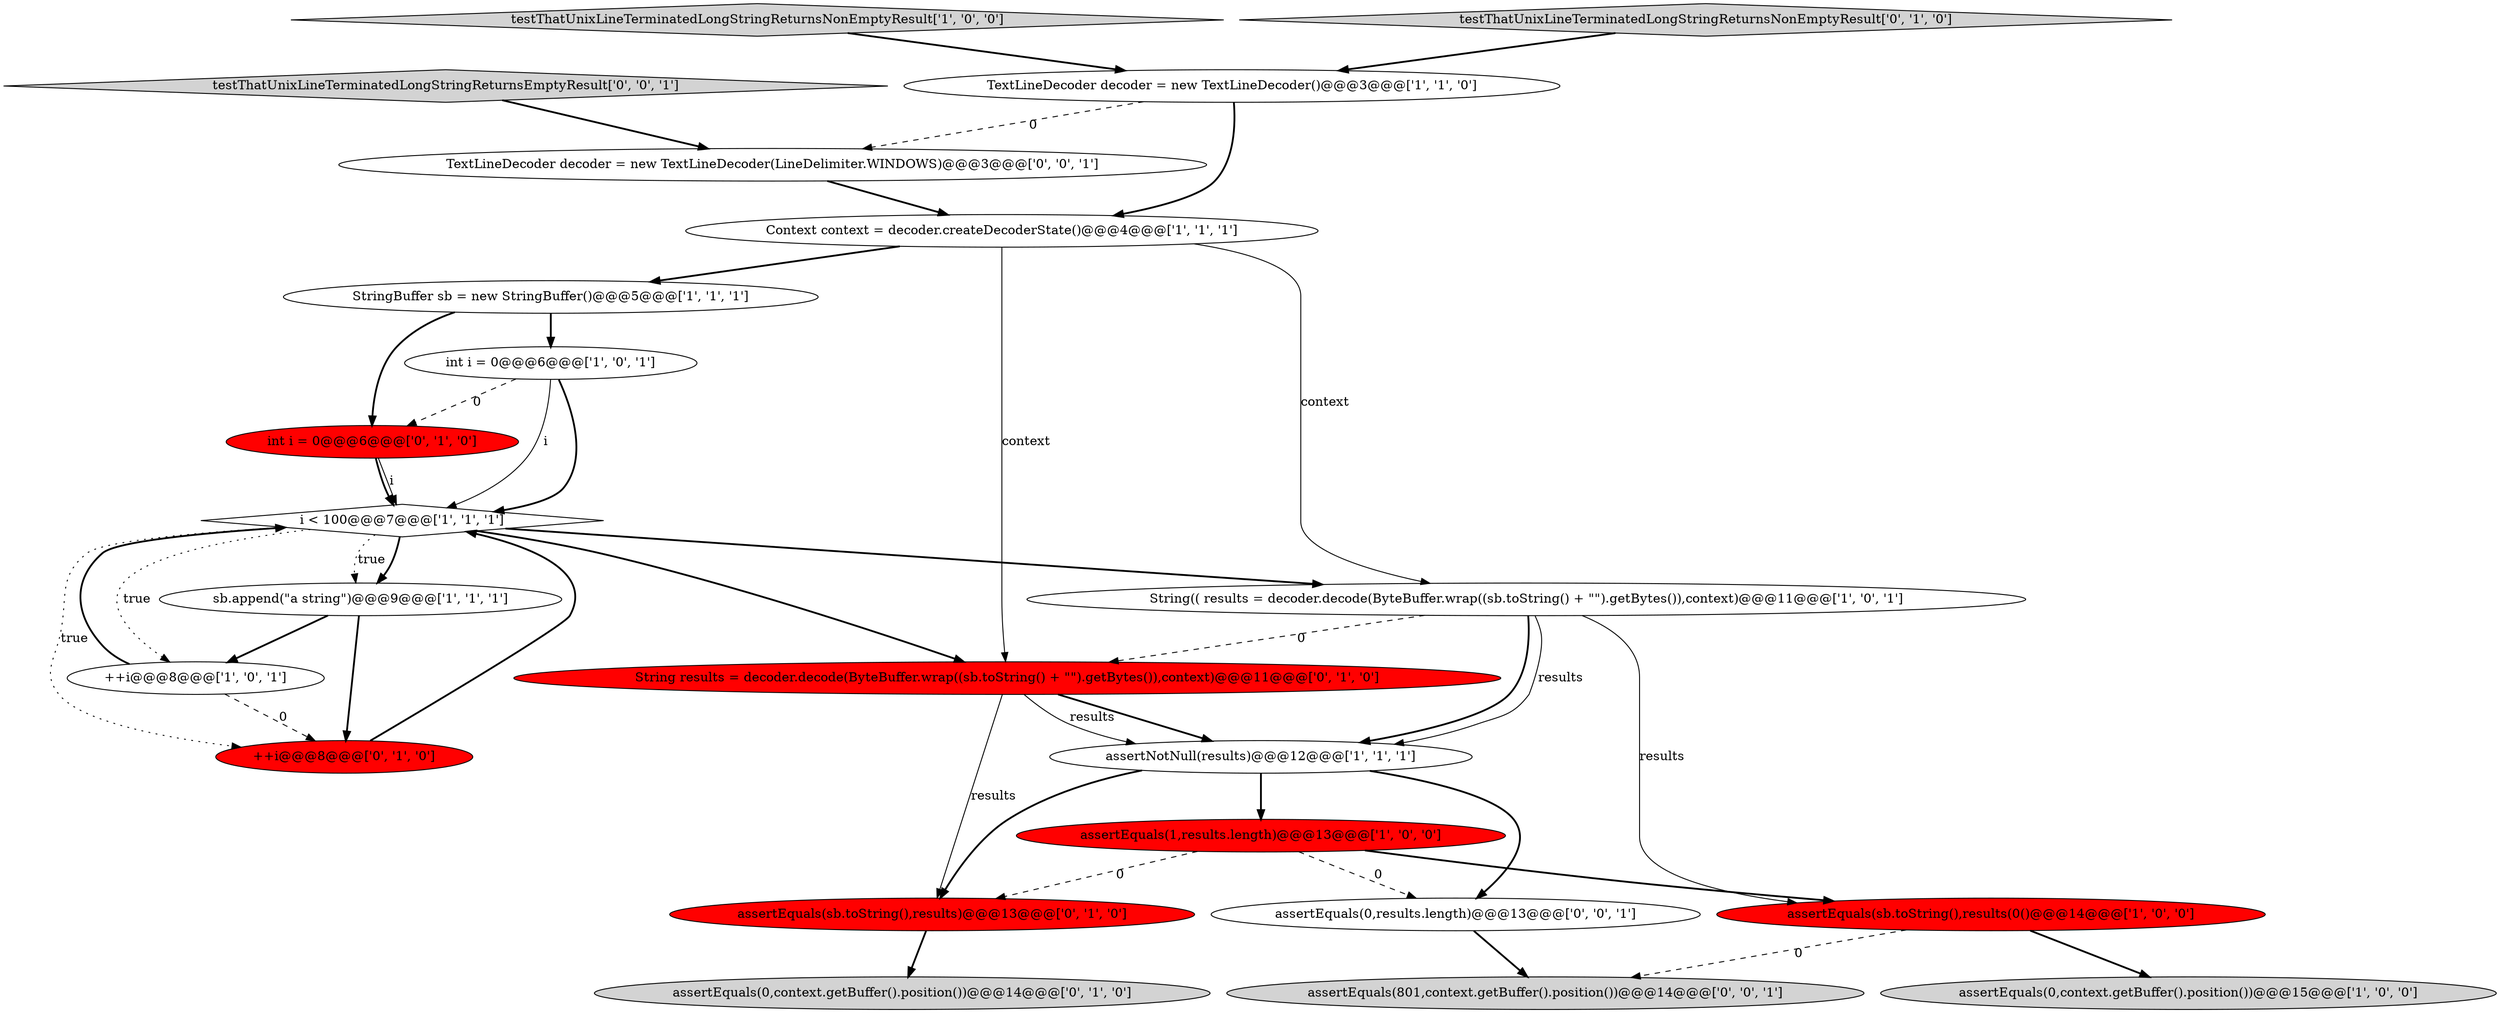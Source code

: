 digraph {
3 [style = filled, label = "int i = 0@@@6@@@['1', '0', '1']", fillcolor = white, shape = ellipse image = "AAA0AAABBB1BBB"];
9 [style = filled, label = "TextLineDecoder decoder = new TextLineDecoder()@@@3@@@['1', '1', '0']", fillcolor = white, shape = ellipse image = "AAA0AAABBB1BBB"];
12 [style = filled, label = "testThatUnixLineTerminatedLongStringReturnsNonEmptyResult['1', '0', '0']", fillcolor = lightgray, shape = diamond image = "AAA0AAABBB1BBB"];
17 [style = filled, label = "assertEquals(0,context.getBuffer().position())@@@14@@@['0', '1', '0']", fillcolor = lightgray, shape = ellipse image = "AAA0AAABBB2BBB"];
6 [style = filled, label = "i < 100@@@7@@@['1', '1', '1']", fillcolor = white, shape = diamond image = "AAA0AAABBB1BBB"];
7 [style = filled, label = "++i@@@8@@@['1', '0', '1']", fillcolor = white, shape = ellipse image = "AAA0AAABBB1BBB"];
2 [style = filled, label = "assertEquals(1,results.length)@@@13@@@['1', '0', '0']", fillcolor = red, shape = ellipse image = "AAA1AAABBB1BBB"];
19 [style = filled, label = "assertEquals(801,context.getBuffer().position())@@@14@@@['0', '0', '1']", fillcolor = lightgray, shape = ellipse image = "AAA0AAABBB3BBB"];
1 [style = filled, label = "String(( results = decoder.decode(ByteBuffer.wrap((sb.toString() + \"\").getBytes()),context)@@@11@@@['1', '0', '1']", fillcolor = white, shape = ellipse image = "AAA0AAABBB1BBB"];
18 [style = filled, label = "++i@@@8@@@['0', '1', '0']", fillcolor = red, shape = ellipse image = "AAA1AAABBB2BBB"];
5 [style = filled, label = "StringBuffer sb = new StringBuffer()@@@5@@@['1', '1', '1']", fillcolor = white, shape = ellipse image = "AAA0AAABBB1BBB"];
0 [style = filled, label = "assertNotNull(results)@@@12@@@['1', '1', '1']", fillcolor = white, shape = ellipse image = "AAA0AAABBB1BBB"];
21 [style = filled, label = "assertEquals(0,results.length)@@@13@@@['0', '0', '1']", fillcolor = white, shape = ellipse image = "AAA0AAABBB3BBB"];
15 [style = filled, label = "int i = 0@@@6@@@['0', '1', '0']", fillcolor = red, shape = ellipse image = "AAA1AAABBB2BBB"];
14 [style = filled, label = "testThatUnixLineTerminatedLongStringReturnsNonEmptyResult['0', '1', '0']", fillcolor = lightgray, shape = diamond image = "AAA0AAABBB2BBB"];
4 [style = filled, label = "sb.append(\"a string\")@@@9@@@['1', '1', '1']", fillcolor = white, shape = ellipse image = "AAA0AAABBB1BBB"];
20 [style = filled, label = "testThatUnixLineTerminatedLongStringReturnsEmptyResult['0', '0', '1']", fillcolor = lightgray, shape = diamond image = "AAA0AAABBB3BBB"];
10 [style = filled, label = "assertEquals(sb.toString(),results(0()@@@14@@@['1', '0', '0']", fillcolor = red, shape = ellipse image = "AAA1AAABBB1BBB"];
16 [style = filled, label = "String results = decoder.decode(ByteBuffer.wrap((sb.toString() + \"\").getBytes()),context)@@@11@@@['0', '1', '0']", fillcolor = red, shape = ellipse image = "AAA1AAABBB2BBB"];
11 [style = filled, label = "assertEquals(0,context.getBuffer().position())@@@15@@@['1', '0', '0']", fillcolor = lightgray, shape = ellipse image = "AAA0AAABBB1BBB"];
8 [style = filled, label = "Context context = decoder.createDecoderState()@@@4@@@['1', '1', '1']", fillcolor = white, shape = ellipse image = "AAA0AAABBB1BBB"];
13 [style = filled, label = "assertEquals(sb.toString(),results)@@@13@@@['0', '1', '0']", fillcolor = red, shape = ellipse image = "AAA1AAABBB2BBB"];
22 [style = filled, label = "TextLineDecoder decoder = new TextLineDecoder(LineDelimiter.WINDOWS)@@@3@@@['0', '0', '1']", fillcolor = white, shape = ellipse image = "AAA0AAABBB3BBB"];
5->3 [style = bold, label=""];
16->13 [style = solid, label="results"];
16->0 [style = bold, label=""];
7->18 [style = dashed, label="0"];
0->13 [style = bold, label=""];
21->19 [style = bold, label=""];
10->19 [style = dashed, label="0"];
0->2 [style = bold, label=""];
16->0 [style = solid, label="results"];
8->1 [style = solid, label="context"];
5->15 [style = bold, label=""];
3->6 [style = bold, label=""];
9->22 [style = dashed, label="0"];
15->6 [style = bold, label=""];
4->18 [style = bold, label=""];
0->21 [style = bold, label=""];
1->0 [style = bold, label=""];
9->8 [style = bold, label=""];
2->10 [style = bold, label=""];
12->9 [style = bold, label=""];
1->10 [style = solid, label="results"];
4->7 [style = bold, label=""];
15->6 [style = solid, label="i"];
20->22 [style = bold, label=""];
3->6 [style = solid, label="i"];
22->8 [style = bold, label=""];
6->1 [style = bold, label=""];
6->4 [style = bold, label=""];
13->17 [style = bold, label=""];
6->18 [style = dotted, label="true"];
8->5 [style = bold, label=""];
6->4 [style = dotted, label="true"];
2->21 [style = dashed, label="0"];
18->6 [style = bold, label=""];
6->16 [style = bold, label=""];
1->0 [style = solid, label="results"];
1->16 [style = dashed, label="0"];
2->13 [style = dashed, label="0"];
7->6 [style = bold, label=""];
6->7 [style = dotted, label="true"];
3->15 [style = dashed, label="0"];
8->16 [style = solid, label="context"];
14->9 [style = bold, label=""];
10->11 [style = bold, label=""];
}
